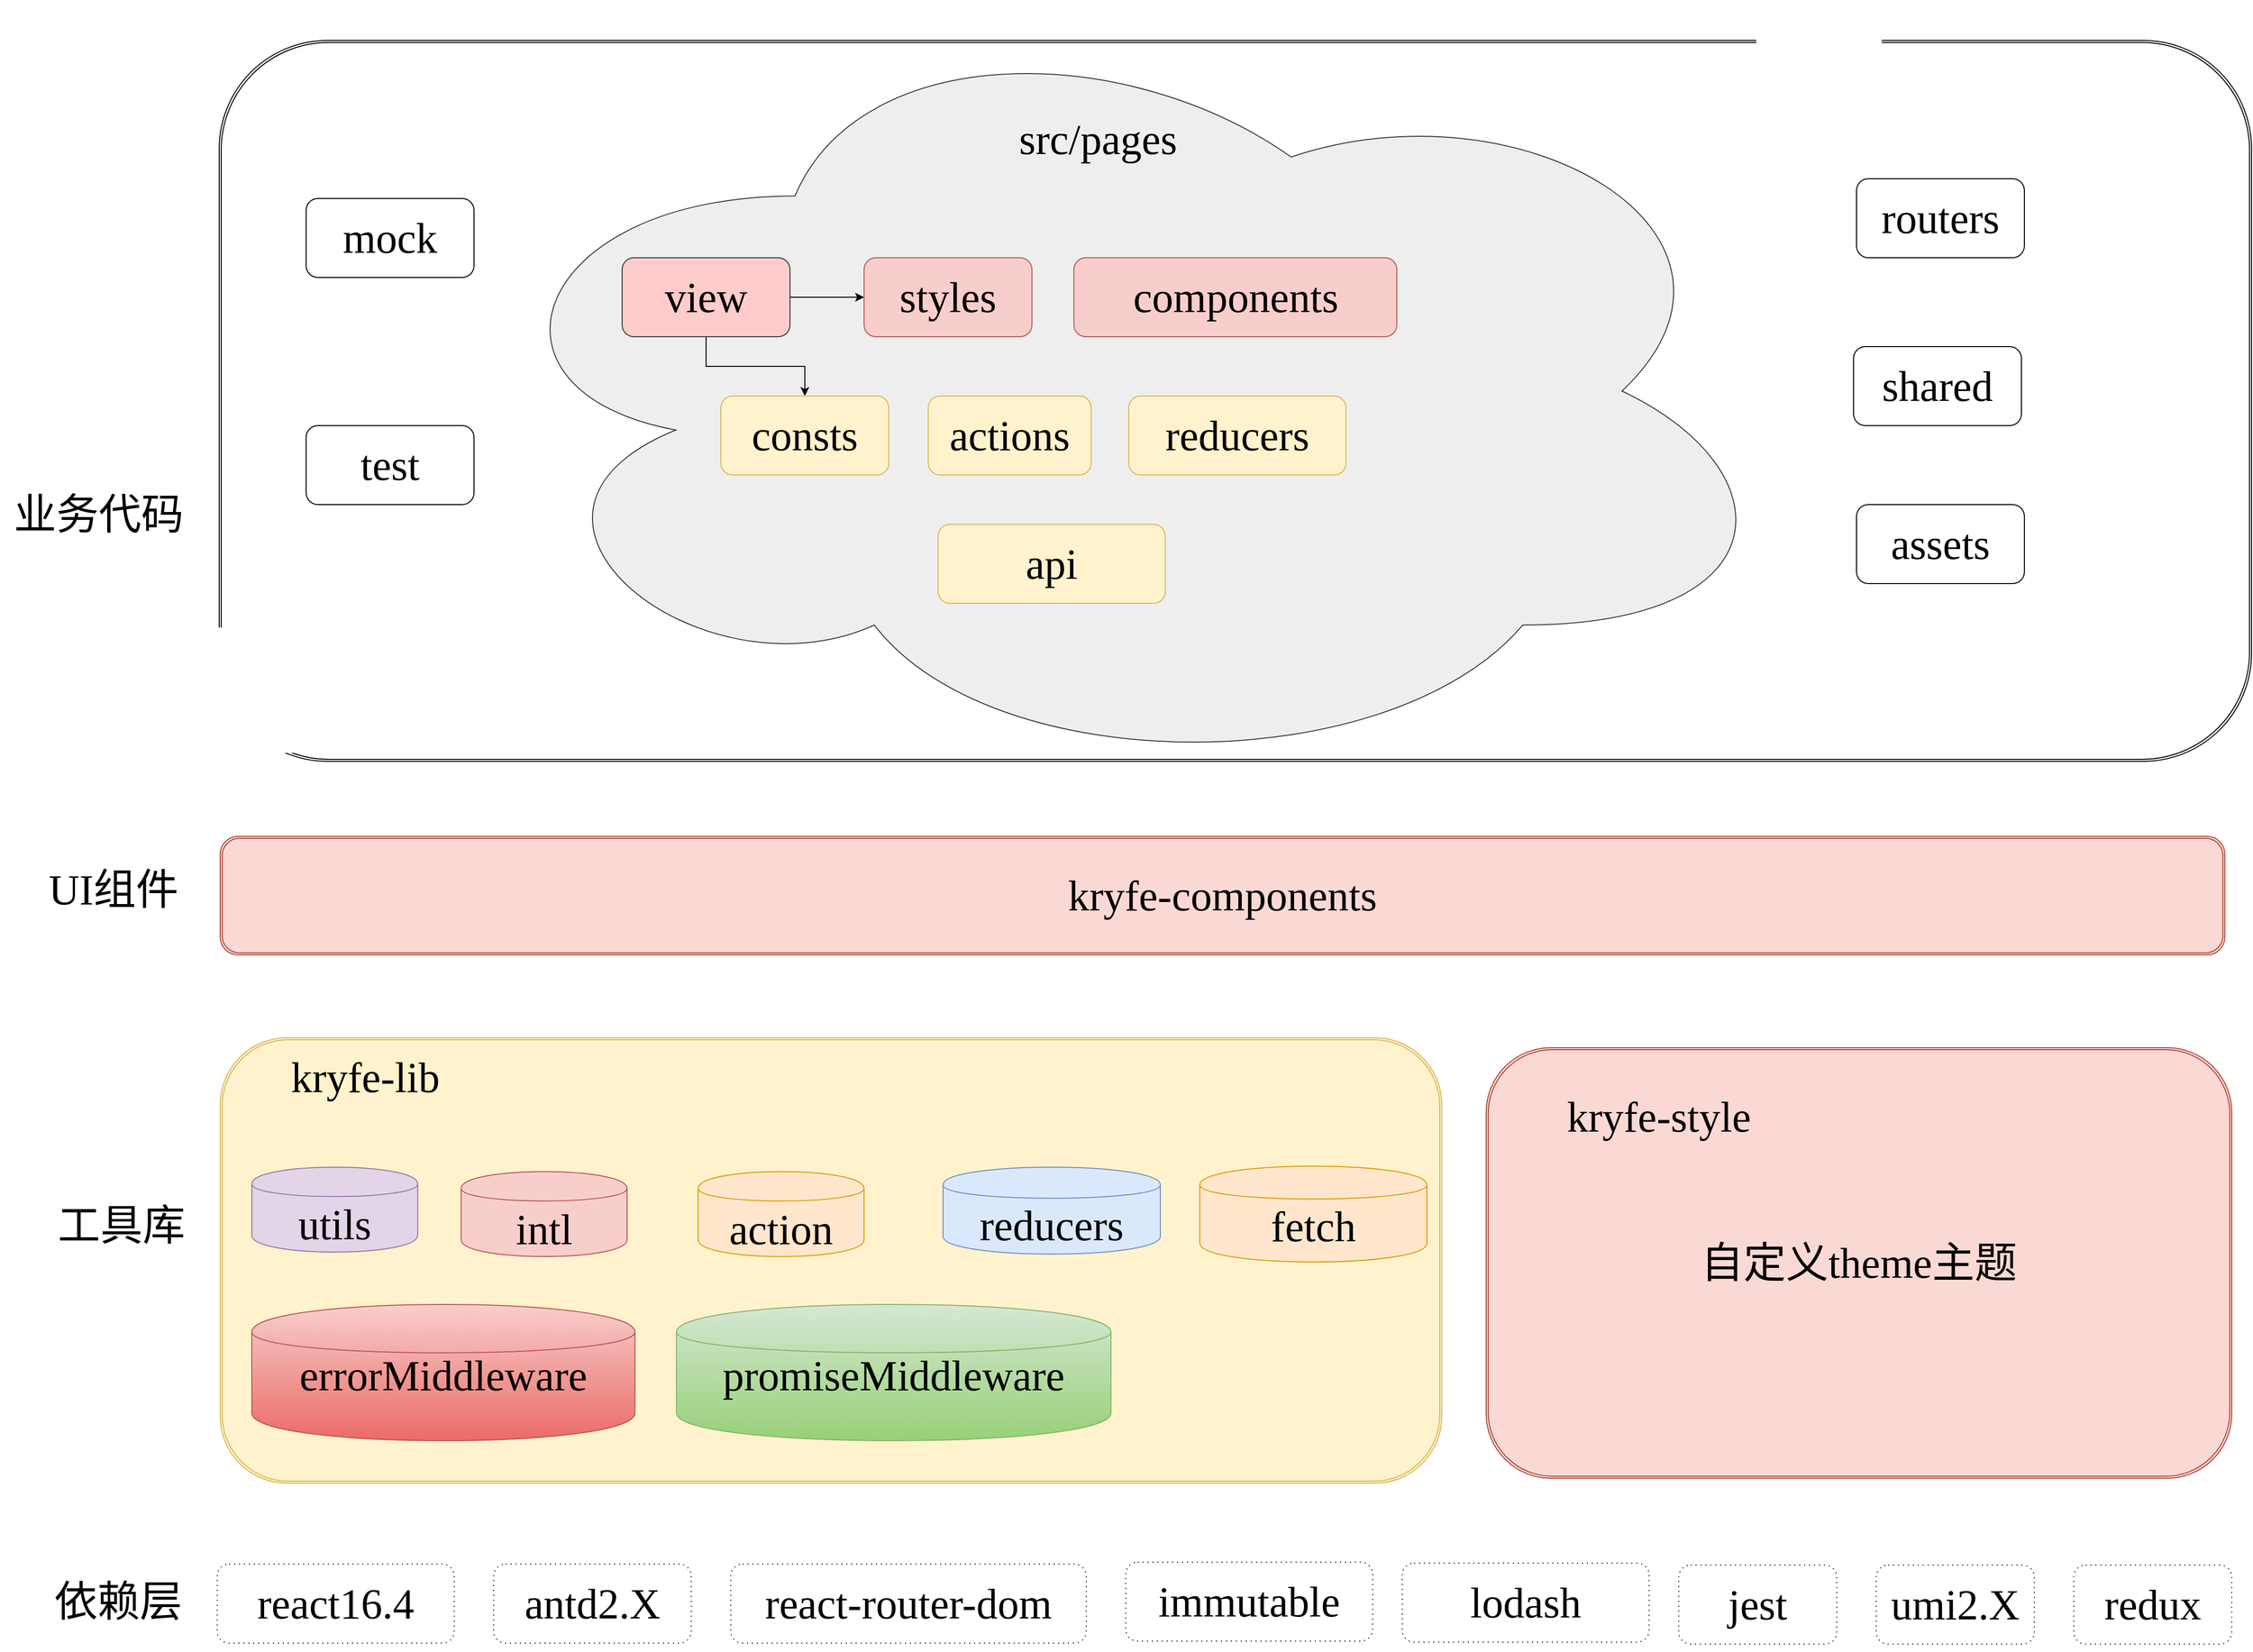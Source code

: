<mxfile version="13.7.7" type="github" pages="5">
  <diagram name="Page-1" id="12e1b939-464a-85fe-373e-61e167be1490">
    <mxGraphModel dx="7725" dy="5986.5" grid="1" gridSize="10" guides="1" tooltips="1" connect="1" arrows="1" fold="1" page="1" pageScale="1.5" pageWidth="1654" pageHeight="1169" background="#ffffff" math="0" shadow="0">
      <root>
        <mxCell id="0" />
        <mxCell id="1" parent="0" />
        <mxCell id="ACcv200ihPQqjM33xnzT-37" value="依赖层" style="text;html=1;strokeColor=none;fillColor=none;align=center;verticalAlign=middle;whiteSpace=wrap;rounded=0;perimeterSpacing=10;fontSize=43;fontFamily=Comic Sans MS;" parent="1" vertex="1">
          <mxGeometry x="95" y="-169" width="210" height="100" as="geometry" />
        </mxCell>
        <mxCell id="ACcv200ihPQqjM33xnzT-38" value="工具库" style="text;html=1;strokeColor=none;fillColor=none;align=center;verticalAlign=middle;whiteSpace=wrap;rounded=0;perimeterSpacing=10;fontSize=43;fontFamily=Comic Sans MS;" parent="1" vertex="1">
          <mxGeometry x="103" y="-550" width="200" height="100" as="geometry" />
        </mxCell>
        <mxCell id="ACcv200ihPQqjM33xnzT-44" value="jest" style="shape=ext;rounded=1;html=1;whiteSpace=wrap;dashed=1;dashPattern=1 4;fontFamily=Comic Sans MS;fontSize=43;" parent="1" vertex="1">
          <mxGeometry x="1780" y="-156" width="160" height="80" as="geometry" />
        </mxCell>
        <mxCell id="ACcv200ihPQqjM33xnzT-45" value="antd2.X" style="shape=ext;rounded=1;html=1;whiteSpace=wrap;dashed=1;dashPattern=1 4;fontFamily=Comic Sans MS;fontSize=43;" parent="1" vertex="1">
          <mxGeometry x="580" y="-157" width="200" height="80" as="geometry" />
        </mxCell>
        <mxCell id="ACcv200ihPQqjM33xnzT-46" value="react16.4" style="shape=ext;rounded=1;html=1;whiteSpace=wrap;dashed=1;dashPattern=1 4;fontFamily=Comic Sans MS;fontSize=43;" parent="1" vertex="1">
          <mxGeometry x="300" y="-157" width="240" height="80" as="geometry" />
        </mxCell>
        <mxCell id="ACcv200ihPQqjM33xnzT-47" value="immutable" style="shape=ext;rounded=1;html=1;whiteSpace=wrap;dashed=1;dashPattern=1 4;fontFamily=Comic Sans MS;fontSize=43;" parent="1" vertex="1">
          <mxGeometry x="1220" y="-159" width="250" height="80" as="geometry" />
        </mxCell>
        <mxCell id="ACcv200ihPQqjM33xnzT-48" value="lodash" style="shape=ext;rounded=1;html=1;whiteSpace=wrap;dashed=1;dashPattern=1 4;fontFamily=Comic Sans MS;fontSize=43;" parent="1" vertex="1">
          <mxGeometry x="1500" y="-158" width="250" height="80" as="geometry" />
        </mxCell>
        <mxCell id="ACcv200ihPQqjM33xnzT-49" value="react-router-dom" style="shape=ext;rounded=1;html=1;whiteSpace=wrap;dashed=1;dashPattern=1 4;fontFamily=Comic Sans MS;fontSize=43;" parent="1" vertex="1">
          <mxGeometry x="820" y="-157" width="360" height="80" as="geometry" />
        </mxCell>
        <mxCell id="ACcv200ihPQqjM33xnzT-52" value="umi2.X" style="shape=ext;rounded=1;html=1;whiteSpace=wrap;dashed=1;dashPattern=1 4;fontFamily=Comic Sans MS;fontSize=43;" parent="1" vertex="1">
          <mxGeometry x="1980" y="-156" width="160" height="80" as="geometry" />
        </mxCell>
        <mxCell id="ACcv200ihPQqjM33xnzT-54" value="redux" style="shape=ext;rounded=1;html=1;whiteSpace=wrap;dashed=1;dashPattern=1 4;fontFamily=Comic Sans MS;fontSize=43;" parent="1" vertex="1">
          <mxGeometry x="2180" y="-156" width="160" height="80" as="geometry" />
        </mxCell>
        <mxCell id="ACcv200ihPQqjM33xnzT-55" value="" style="shape=ext;rounded=1;double=1;fontFamily=Comic Sans MS;fontSize=43;labelBackgroundColor=none;labelBorderColor=none;fillColor=#fff2cc;strokeColor=#D6B656;" parent="1" vertex="1">
          <mxGeometry x="303" y="-690" width="1237" height="451" as="geometry" />
        </mxCell>
        <mxCell id="ACcv200ihPQqjM33xnzT-57" value="自定义theme主题" style="shape=ext;rounded=1;html=1;whiteSpace=wrap;double=1;fontFamily=Comic Sans MS;fontSize=43;fillColor=#fad9d5;strokeColor=#ae4132;" parent="1" vertex="1">
          <mxGeometry x="1585" y="-680" width="755" height="436" as="geometry" />
        </mxCell>
        <mxCell id="ACcv200ihPQqjM33xnzT-58" value="kryfe-lib" style="text;html=1;strokeColor=none;fillColor=none;align=center;verticalAlign=middle;whiteSpace=wrap;rounded=0;fontFamily=Comic Sans MS;fontSize=43;" parent="1" vertex="1">
          <mxGeometry x="315" y="-660" width="270" height="20" as="geometry" />
        </mxCell>
        <mxCell id="ACcv200ihPQqjM33xnzT-59" value="kryfe-style" style="text;html=1;strokeColor=none;fillColor=none;align=center;verticalAlign=middle;whiteSpace=wrap;rounded=0;fontFamily=Comic Sans MS;fontSize=43;" parent="1" vertex="1">
          <mxGeometry x="1625" y="-620" width="270" height="20" as="geometry" />
        </mxCell>
        <mxCell id="ACcv200ihPQqjM33xnzT-62" value="utils" style="shape=cylinder;whiteSpace=wrap;html=1;boundedLbl=1;backgroundOutline=1;fontFamily=Comic Sans MS;fontSize=43;verticalAlign=top;strokeWidth=1;fillColor=#e1d5e7;strokeColor=#9673a6;" parent="1" vertex="1">
          <mxGeometry x="335" y="-559" width="168" height="86" as="geometry" />
        </mxCell>
        <mxCell id="ACcv200ihPQqjM33xnzT-66" value="intl" style="shape=cylinder;whiteSpace=wrap;html=1;boundedLbl=1;backgroundOutline=1;fontFamily=Comic Sans MS;fontSize=43;verticalAlign=top;strokeWidth=1;fillColor=#f8cecc;strokeColor=#b85450;" parent="1" vertex="1">
          <mxGeometry x="547" y="-554.5" width="168" height="86" as="geometry" />
        </mxCell>
        <mxCell id="ACcv200ihPQqjM33xnzT-67" value="action" style="shape=cylinder;whiteSpace=wrap;html=1;boundedLbl=1;backgroundOutline=1;fontFamily=Comic Sans MS;fontSize=43;verticalAlign=top;strokeWidth=1;fillColor=#ffe6cc;strokeColor=#d79b00;" parent="1" vertex="1">
          <mxGeometry x="787" y="-554.5" width="168" height="86" as="geometry" />
        </mxCell>
        <mxCell id="ACcv200ihPQqjM33xnzT-68" value="reducers" style="shape=cylinder;whiteSpace=wrap;html=1;boundedLbl=1;backgroundOutline=1;fontFamily=Comic Sans MS;fontSize=43;verticalAlign=top;strokeWidth=1;fillColor=#dae8fc;strokeColor=#6c8ebf;" parent="1" vertex="1">
          <mxGeometry x="1035" y="-559" width="220" height="88" as="geometry" />
        </mxCell>
        <mxCell id="ACcv200ihPQqjM33xnzT-69" value="fetch" style="shape=cylinder;whiteSpace=wrap;html=1;boundedLbl=1;backgroundOutline=1;fontFamily=Comic Sans MS;fontSize=43;verticalAlign=top;strokeWidth=1;fillColor=#ffe6cc;strokeColor=#d79b00;" parent="1" vertex="1">
          <mxGeometry x="1295" y="-560" width="230" height="97" as="geometry" />
        </mxCell>
        <mxCell id="ACcv200ihPQqjM33xnzT-70" value="errorMiddleware" style="shape=cylinder;whiteSpace=wrap;html=1;boundedLbl=1;backgroundOutline=1;fontFamily=Comic Sans MS;fontSize=43;verticalAlign=top;strokeWidth=1;fillColor=#f8cecc;strokeColor=#b85450;gradientColor=#ea6b66;" parent="1" vertex="1">
          <mxGeometry x="335" y="-420" width="388" height="138" as="geometry" />
        </mxCell>
        <mxCell id="ACcv200ihPQqjM33xnzT-74" value="promiseMiddleware" style="shape=cylinder;whiteSpace=wrap;html=1;boundedLbl=1;backgroundOutline=1;fontFamily=Comic Sans MS;fontSize=43;verticalAlign=top;strokeWidth=1;fillColor=#d5e8d4;strokeColor=#82b366;gradientColor=#97d077;" parent="1" vertex="1">
          <mxGeometry x="765" y="-420" width="440" height="138" as="geometry" />
        </mxCell>
        <mxCell id="C9wikINYZ20PcwpeZPlY-1" value="UI组件" style="text;html=1;strokeColor=none;fillColor=none;align=center;verticalAlign=middle;whiteSpace=wrap;rounded=0;perimeterSpacing=10;fontSize=43;fontFamily=Comic Sans MS;" parent="1" vertex="1">
          <mxGeometry x="95" y="-890" width="200" height="100" as="geometry" />
        </mxCell>
        <mxCell id="TWxSdMsF2TKqnxe4ZzpJ-3" value="&lt;span&gt;kryfe-components&lt;/span&gt;" style="shape=ext;rounded=1;html=1;whiteSpace=wrap;double=1;fontFamily=Comic Sans MS;fontSize=43;fillColor=#fad9d5;strokeColor=#ae4132;" parent="1" vertex="1">
          <mxGeometry x="303" y="-894" width="2030" height="120" as="geometry" />
        </mxCell>
        <mxCell id="TWxSdMsF2TKqnxe4ZzpJ-16" value="业务代码" style="text;html=1;strokeColor=none;fillColor=none;align=center;verticalAlign=middle;whiteSpace=wrap;rounded=0;perimeterSpacing=10;fontSize=43;fontFamily=Comic Sans MS;" parent="1" vertex="1">
          <mxGeometry x="80" y="-1270" width="200" height="100" as="geometry" />
        </mxCell>
        <mxCell id="TWxSdMsF2TKqnxe4ZzpJ-18" value="" style="shape=ext;rounded=1;html=1;whiteSpace=wrap;double=1;fontFamily=Comic Sans MS;fontSize=43;fillColor=none;" parent="1" vertex="1">
          <mxGeometry x="302" y="-1700" width="2058" height="730" as="geometry" />
        </mxCell>
        <mxCell id="TWxSdMsF2TKqnxe4ZzpJ-27" value="&lt;font color=&quot;#000000&quot;&gt;mock&lt;/font&gt;" style="rounded=1;whiteSpace=wrap;html=1;labelBackgroundColor=none;fontFamily=Comic Sans MS;fontSize=43;" parent="1" vertex="1">
          <mxGeometry x="390" y="-1540" width="170" height="80" as="geometry" />
        </mxCell>
        <mxCell id="TWxSdMsF2TKqnxe4ZzpJ-28" value="test" style="rounded=1;whiteSpace=wrap;html=1;labelBackgroundColor=none;fontFamily=Comic Sans MS;fontSize=43;" parent="1" vertex="1">
          <mxGeometry x="390" y="-1310" width="170" height="80" as="geometry" />
        </mxCell>
        <mxCell id="TWxSdMsF2TKqnxe4ZzpJ-41" value="" style="ellipse;shape=cloud;whiteSpace=wrap;html=1;labelBackgroundColor=none;strokeColor=#36393d;fontFamily=Comic Sans MS;fontSize=43;fillColor=#eeeeee;" parent="1" vertex="1">
          <mxGeometry x="550" y="-1740" width="1340" height="790" as="geometry" />
        </mxCell>
        <mxCell id="TWxSdMsF2TKqnxe4ZzpJ-64" value="" style="edgeStyle=orthogonalEdgeStyle;rounded=0;orthogonalLoop=1;jettySize=auto;html=1;fontFamily=Comic Sans MS;fontSize=43;fontColor=#FAFFFD;" parent="1" source="TWxSdMsF2TKqnxe4ZzpJ-43" target="TWxSdMsF2TKqnxe4ZzpJ-54" edge="1">
          <mxGeometry relative="1" as="geometry" />
        </mxCell>
        <mxCell id="TWxSdMsF2TKqnxe4ZzpJ-65" value="" style="edgeStyle=orthogonalEdgeStyle;rounded=0;orthogonalLoop=1;jettySize=auto;html=1;fontFamily=Comic Sans MS;fontSize=43;fontColor=#FAFFFD;" parent="1" source="TWxSdMsF2TKqnxe4ZzpJ-43" target="TWxSdMsF2TKqnxe4ZzpJ-52" edge="1">
          <mxGeometry relative="1" as="geometry" />
        </mxCell>
        <mxCell id="TWxSdMsF2TKqnxe4ZzpJ-43" value="view" style="rounded=1;whiteSpace=wrap;html=1;labelBackgroundColor=none;fontFamily=Comic Sans MS;fontSize=43;fillColor=#ffcccc;strokeColor=#36393d;" parent="1" vertex="1">
          <mxGeometry x="710" y="-1480" width="170" height="80" as="geometry" />
        </mxCell>
        <mxCell id="TWxSdMsF2TKqnxe4ZzpJ-47" value="src/pages" style="text;html=1;strokeColor=none;fillColor=none;align=center;verticalAlign=middle;whiteSpace=wrap;rounded=0;fontFamily=Comic Sans MS;fontSize=43;" parent="1" vertex="1">
          <mxGeometry x="1057" y="-1610" width="270" height="20" as="geometry" />
        </mxCell>
        <mxCell id="TWxSdMsF2TKqnxe4ZzpJ-52" value="styles" style="rounded=1;whiteSpace=wrap;html=1;labelBackgroundColor=none;fontFamily=Comic Sans MS;fontSize=43;fillColor=#f8cecc;strokeColor=#b85450;" parent="1" vertex="1">
          <mxGeometry x="955" y="-1480" width="170" height="80" as="geometry" />
        </mxCell>
        <mxCell id="TWxSdMsF2TKqnxe4ZzpJ-53" value="components" style="rounded=1;whiteSpace=wrap;html=1;labelBackgroundColor=none;fontFamily=Comic Sans MS;fontSize=43;fillColor=#f8cecc;strokeColor=#b85450;" parent="1" vertex="1">
          <mxGeometry x="1167.5" y="-1480" width="327" height="80" as="geometry" />
        </mxCell>
        <mxCell id="TWxSdMsF2TKqnxe4ZzpJ-54" value="consts" style="rounded=1;whiteSpace=wrap;html=1;labelBackgroundColor=none;fontFamily=Comic Sans MS;fontSize=43;fillColor=#fff2cc;strokeColor=#d6b656;" parent="1" vertex="1">
          <mxGeometry x="810" y="-1340" width="170" height="80" as="geometry" />
        </mxCell>
        <mxCell id="TWxSdMsF2TKqnxe4ZzpJ-56" value="actions" style="rounded=1;whiteSpace=wrap;html=1;labelBackgroundColor=none;fontFamily=Comic Sans MS;fontSize=43;fillColor=#fff2cc;strokeColor=#d6b656;" parent="1" vertex="1">
          <mxGeometry x="1020" y="-1340" width="165" height="80" as="geometry" />
        </mxCell>
        <mxCell id="TWxSdMsF2TKqnxe4ZzpJ-57" value="reducers" style="rounded=1;whiteSpace=wrap;html=1;labelBackgroundColor=none;fontFamily=Comic Sans MS;fontSize=43;fillColor=#fff2cc;strokeColor=#d6b656;" parent="1" vertex="1">
          <mxGeometry x="1223" y="-1340" width="220" height="80" as="geometry" />
        </mxCell>
        <mxCell id="TWxSdMsF2TKqnxe4ZzpJ-59" value="api" style="rounded=1;whiteSpace=wrap;html=1;labelBackgroundColor=none;fontFamily=Comic Sans MS;fontSize=43;fillColor=#fff2cc;strokeColor=#d6b656;" parent="1" vertex="1">
          <mxGeometry x="1030" y="-1210" width="230" height="80" as="geometry" />
        </mxCell>
        <mxCell id="TWxSdMsF2TKqnxe4ZzpJ-60" value="routers" style="rounded=1;whiteSpace=wrap;html=1;labelBackgroundColor=none;fontFamily=Comic Sans MS;fontSize=43;" parent="1" vertex="1">
          <mxGeometry x="1960" y="-1560" width="170" height="80" as="geometry" />
        </mxCell>
        <mxCell id="TWxSdMsF2TKqnxe4ZzpJ-61" value="shared" style="rounded=1;whiteSpace=wrap;html=1;labelBackgroundColor=none;fontFamily=Comic Sans MS;fontSize=43;" parent="1" vertex="1">
          <mxGeometry x="1957" y="-1390" width="170" height="80" as="geometry" />
        </mxCell>
        <mxCell id="TWxSdMsF2TKqnxe4ZzpJ-62" value="assets" style="rounded=1;whiteSpace=wrap;html=1;labelBackgroundColor=none;fontFamily=Comic Sans MS;fontSize=43;" parent="1" vertex="1">
          <mxGeometry x="1960" y="-1230" width="170" height="80" as="geometry" />
        </mxCell>
      </root>
    </mxGraphModel>
  </diagram>
  <diagram id="LHeS4BdLSO3xTZ7ajXbM" name="Page-2">
    <mxGraphModel dx="3708" dy="4371" grid="1" gridSize="10" guides="1" tooltips="1" connect="1" arrows="1" fold="1" page="1" pageScale="1" pageWidth="3300" pageHeight="2339" math="0" shadow="0">
      <root>
        <mxCell id="zYoztE-PvU23CbIRNL2x-0" />
        <mxCell id="zYoztE-PvU23CbIRNL2x-1" parent="zYoztE-PvU23CbIRNL2x-0" />
        <mxCell id="tfJK5-G03FJ_QuHSLzbA-41" value="依赖层" style="text;html=1;strokeColor=none;fillColor=none;align=center;verticalAlign=middle;whiteSpace=wrap;rounded=0;perimeterSpacing=10;fontSize=43;fontFamily=Comic Sans MS;" parent="zYoztE-PvU23CbIRNL2x-1" vertex="1">
          <mxGeometry x="90" y="-438" width="210" height="100" as="geometry" />
        </mxCell>
        <mxCell id="tfJK5-G03FJ_QuHSLzbA-42" value="工具库" style="text;html=1;strokeColor=none;fillColor=none;align=center;verticalAlign=middle;whiteSpace=wrap;rounded=0;perimeterSpacing=10;fontSize=43;fontFamily=Comic Sans MS;" parent="zYoztE-PvU23CbIRNL2x-1" vertex="1">
          <mxGeometry x="80" y="-763" width="200" height="100" as="geometry" />
        </mxCell>
        <mxCell id="tfJK5-G03FJ_QuHSLzbA-43" value="jest" style="shape=ext;rounded=1;html=1;whiteSpace=wrap;dashed=1;dashPattern=1 4;fontFamily=Comic Sans MS;fontSize=43;" parent="zYoztE-PvU23CbIRNL2x-1" vertex="1">
          <mxGeometry x="2170" y="-440" width="250" height="160" as="geometry" />
        </mxCell>
        <mxCell id="tfJK5-G03FJ_QuHSLzbA-44" value="antd4.X" style="shape=ext;rounded=1;html=1;whiteSpace=wrap;dashed=1;dashPattern=1 4;fontFamily=Comic Sans MS;fontSize=43;" parent="zYoztE-PvU23CbIRNL2x-1" vertex="1">
          <mxGeometry x="720" y="-438" width="320" height="160" as="geometry" />
        </mxCell>
        <mxCell id="tfJK5-G03FJ_QuHSLzbA-45" value="react16.8" style="shape=ext;rounded=1;html=1;whiteSpace=wrap;dashed=1;dashPattern=1 4;fontFamily=Comic Sans MS;fontSize=43;" parent="zYoztE-PvU23CbIRNL2x-1" vertex="1">
          <mxGeometry x="320" y="-440" width="315" height="170" as="geometry" />
        </mxCell>
        <mxCell id="tfJK5-G03FJ_QuHSLzbA-46" value="typescript" style="shape=ext;rounded=1;html=1;whiteSpace=wrap;dashed=1;dashPattern=1 4;fontFamily=Comic Sans MS;fontSize=43;" parent="zYoztE-PvU23CbIRNL2x-1" vertex="1">
          <mxGeometry x="1440" y="-440" width="310" height="166" as="geometry" />
        </mxCell>
        <mxCell id="tfJK5-G03FJ_QuHSLzbA-47" value="dva" style="shape=ext;rounded=1;html=1;whiteSpace=wrap;dashed=1;dashPattern=1 4;fontFamily=Comic Sans MS;fontSize=43;" parent="zYoztE-PvU23CbIRNL2x-1" vertex="1">
          <mxGeometry x="1830" y="-440" width="250" height="166" as="geometry" />
        </mxCell>
        <mxCell id="tfJK5-G03FJ_QuHSLzbA-49" value="umi3.0" style="shape=ext;rounded=1;html=1;whiteSpace=wrap;dashed=1;dashPattern=1 4;fontFamily=Comic Sans MS;fontSize=43;" parent="zYoztE-PvU23CbIRNL2x-1" vertex="1">
          <mxGeometry x="1120" y="-440" width="240" height="166" as="geometry" />
        </mxCell>
        <mxCell id="tfJK5-G03FJ_QuHSLzbA-50" value="lodash" style="shape=ext;rounded=1;html=1;whiteSpace=wrap;dashed=1;dashPattern=1 4;fontFamily=Comic Sans MS;fontSize=43;" parent="zYoztE-PvU23CbIRNL2x-1" vertex="1">
          <mxGeometry x="2480" y="-440" width="250" height="156" as="geometry" />
        </mxCell>
        <mxCell id="tfJK5-G03FJ_QuHSLzbA-52" value="@ot/utils" style="shape=ext;rounded=1;html=1;whiteSpace=wrap;double=1;fontFamily=Comic Sans MS;fontSize=43;fillColor=#fff2cc;strokeColor=#d6b656;" parent="zYoztE-PvU23CbIRNL2x-1" vertex="1">
          <mxGeometry x="310" y="-830" width="560" height="230" as="geometry" />
        </mxCell>
        <mxCell id="tfJK5-G03FJ_QuHSLzbA-62" value="UI组件" style="text;html=1;strokeColor=none;fillColor=none;align=center;verticalAlign=middle;whiteSpace=wrap;rounded=0;perimeterSpacing=10;fontSize=43;fontFamily=Comic Sans MS;" parent="zYoztE-PvU23CbIRNL2x-1" vertex="1">
          <mxGeometry x="80" y="-1175" width="200" height="100" as="geometry" />
        </mxCell>
        <mxCell id="tfJK5-G03FJ_QuHSLzbA-64" value="业务代码" style="text;html=1;strokeColor=none;fillColor=none;align=center;verticalAlign=middle;whiteSpace=wrap;rounded=0;perimeterSpacing=10;fontSize=43;fontFamily=Comic Sans MS;" parent="zYoztE-PvU23CbIRNL2x-1" vertex="1">
          <mxGeometry x="90" y="-1700" width="200" height="100" as="geometry" />
        </mxCell>
        <mxCell id="tfJK5-G03FJ_QuHSLzbA-90" value="kryfe-style" style="shape=ext;rounded=1;html=1;whiteSpace=wrap;double=1;fontFamily=Comic Sans MS;fontSize=43;" parent="zYoztE-PvU23CbIRNL2x-1" vertex="1">
          <mxGeometry x="2560" y="-830" width="550" height="230" as="geometry" />
        </mxCell>
        <mxCell id="tfJK5-G03FJ_QuHSLzbA-91" value="@ot/dmversion" style="shape=ext;rounded=1;html=1;whiteSpace=wrap;double=1;fontFamily=Comic Sans MS;fontSize=43;fillColor=#bac8d3;strokeColor=#23445d;" parent="zYoztE-PvU23CbIRNL2x-1" vertex="1">
          <mxGeometry x="1840" y="-830" width="570" height="230" as="geometry" />
        </mxCell>
        <mxCell id="tfJK5-G03FJ_QuHSLzbA-92" value="@umijs/hooks" style="shape=ext;rounded=1;html=1;whiteSpace=wrap;double=1;fontFamily=Comic Sans MS;fontSize=43;fillColor=#fff2cc;strokeColor=#d6b656;" parent="zYoztE-PvU23CbIRNL2x-1" vertex="1">
          <mxGeometry x="1040" y="-830" width="630" height="230" as="geometry" />
        </mxCell>
        <mxCell id="tfJK5-G03FJ_QuHSLzbA-95" value="@paas/components" style="shape=ext;rounded=1;html=1;whiteSpace=wrap;double=1;fontFamily=Comic Sans MS;fontSize=43;fillColor=#f8cecc;strokeColor=#b85450;" parent="zYoztE-PvU23CbIRNL2x-1" vertex="1">
          <mxGeometry x="320" y="-1250" width="2800" height="250" as="geometry" />
        </mxCell>
        <mxCell id="IWnz5wJxzBRroKLhqd2s-0" value="umi-request" style="shape=ext;rounded=1;html=1;whiteSpace=wrap;dashed=1;dashPattern=1 4;fontFamily=Comic Sans MS;fontSize=43;" parent="zYoztE-PvU23CbIRNL2x-1" vertex="1">
          <mxGeometry x="2800" y="-440" width="320" height="160" as="geometry" />
        </mxCell>
        <mxCell id="IWnz5wJxzBRroKLhqd2s-1" value="" style="shape=ext;rounded=1;html=1;whiteSpace=wrap;double=1;fontFamily=Comic Sans MS;fontSize=43;" parent="zYoztE-PvU23CbIRNL2x-1" vertex="1">
          <mxGeometry x="340" y="-2030" width="740" height="630" as="geometry" />
        </mxCell>
        <mxCell id="IWnz5wJxzBRroKLhqd2s-2" value="" style="shape=ext;rounded=1;html=1;whiteSpace=wrap;double=1;fontFamily=Comic Sans MS;fontSize=43;" parent="zYoztE-PvU23CbIRNL2x-1" vertex="1">
          <mxGeometry x="1120" y="-2040" width="1540" height="640" as="geometry" />
        </mxCell>
        <mxCell id="IWnz5wJxzBRroKLhqd2s-5" value="mock" style="shape=ext;rounded=1;html=1;whiteSpace=wrap;fontFamily=Comic Sans MS;fontSize=43;" parent="zYoztE-PvU23CbIRNL2x-1" vertex="1">
          <mxGeometry x="495" y="-1857" width="430" height="130" as="geometry" />
        </mxCell>
        <mxCell id="IWnz5wJxzBRroKLhqd2s-6" value="test" style="shape=ext;rounded=1;html=1;whiteSpace=wrap;fontFamily=Comic Sans MS;fontSize=43;fillColor=#60a917;strokeColor=#2D7600;fontColor=#ffffff;" parent="zYoztE-PvU23CbIRNL2x-1" vertex="1">
          <mxGeometry x="495" y="-1597" width="430" height="130" as="geometry" />
        </mxCell>
        <mxCell id="IWnz5wJxzBRroKLhqd2s-7" value="pages" style="shape=ext;rounded=1;html=1;whiteSpace=wrap;fontFamily=Comic Sans MS;fontSize=43;" parent="zYoztE-PvU23CbIRNL2x-1" vertex="1">
          <mxGeometry x="1220" y="-1870" width="320" height="130" as="geometry" />
        </mxCell>
        <mxCell id="IWnz5wJxzBRroKLhqd2s-8" value="utils" style="shape=ext;rounded=1;html=1;whiteSpace=wrap;fontFamily=Comic Sans MS;fontSize=43;" parent="zYoztE-PvU23CbIRNL2x-1" vertex="1">
          <mxGeometry x="1230" y="-1587" width="320" height="130" as="geometry" />
        </mxCell>
        <mxCell id="IWnz5wJxzBRroKLhqd2s-10" value="models" style="shape=ext;rounded=1;html=1;whiteSpace=wrap;fontFamily=Comic Sans MS;fontSize=43;" parent="zYoztE-PvU23CbIRNL2x-1" vertex="1">
          <mxGeometry x="1740" y="-1870" width="320" height="130" as="geometry" />
        </mxCell>
        <mxCell id="IWnz5wJxzBRroKLhqd2s-11" value="service" style="shape=ext;rounded=1;html=1;whiteSpace=wrap;fontFamily=Comic Sans MS;fontSize=43;" parent="zYoztE-PvU23CbIRNL2x-1" vertex="1">
          <mxGeometry x="2280" y="-1870" width="320" height="130" as="geometry" />
        </mxCell>
        <mxCell id="IWnz5wJxzBRroKLhqd2s-12" value="locales" style="shape=ext;rounded=1;html=1;whiteSpace=wrap;fontFamily=Comic Sans MS;fontSize=43;" parent="zYoztE-PvU23CbIRNL2x-1" vertex="1">
          <mxGeometry x="1740" y="-1597" width="320" height="130" as="geometry" />
        </mxCell>
        <mxCell id="ErtmaJzU8ej40QXi4xxW-0" value="" style="shape=ext;rounded=1;html=1;whiteSpace=wrap;double=1;fontFamily=Comic Sans MS;fontSize=43;" parent="zYoztE-PvU23CbIRNL2x-1" vertex="1">
          <mxGeometry x="2700" y="-2041" width="420" height="641" as="geometry" />
        </mxCell>
        <mxCell id="ErtmaJzU8ej40QXi4xxW-1" value="components" style="shape=ext;rounded=1;html=1;whiteSpace=wrap;fontFamily=Comic Sans MS;fontSize=43;" parent="zYoztE-PvU23CbIRNL2x-1" vertex="1">
          <mxGeometry x="2270" y="-1597" width="323" height="130" as="geometry" />
        </mxCell>
        <mxCell id="ErtmaJzU8ej40QXi4xxW-2" value="assets" style="shape=ext;rounded=1;html=1;whiteSpace=wrap;fontFamily=Comic Sans MS;fontSize=43;" parent="zYoztE-PvU23CbIRNL2x-1" vertex="1">
          <mxGeometry x="2785" y="-1740" width="250" height="130" as="geometry" />
        </mxCell>
        <mxCell id="oNj-7UCX4Ya3XquWFzxB-0" value="数据层/测试层" style="text;html=1;strokeColor=none;fillColor=none;align=center;verticalAlign=middle;whiteSpace=wrap;rounded=0;fontFamily=Comic Sans MS;fontSize=43;" parent="zYoztE-PvU23CbIRNL2x-1" vertex="1">
          <mxGeometry x="540" y="-1950" width="340" height="20" as="geometry" />
        </mxCell>
        <mxCell id="oNj-7UCX4Ya3XquWFzxB-2" value="主要业务模块层" style="text;html=1;strokeColor=none;fillColor=none;align=center;verticalAlign=middle;whiteSpace=wrap;rounded=0;fontFamily=Comic Sans MS;fontSize=43;" parent="zYoztE-PvU23CbIRNL2x-1" vertex="1">
          <mxGeometry x="1710" y="-1970" width="380" height="20" as="geometry" />
        </mxCell>
        <mxCell id="oNj-7UCX4Ya3XquWFzxB-3" value="样式管理" style="text;html=1;strokeColor=none;fillColor=none;align=center;verticalAlign=middle;whiteSpace=wrap;rounded=0;fontFamily=Comic Sans MS;fontSize=43;" parent="zYoztE-PvU23CbIRNL2x-1" vertex="1">
          <mxGeometry x="2717" y="-1974" width="380" height="20" as="geometry" />
        </mxCell>
      </root>
    </mxGraphModel>
  </diagram>
  <diagram id="Ei2lVJdrTGeZ8cxoIovu" name="Page-3">
    <mxGraphModel dx="927" dy="508" grid="1" gridSize="10" guides="1" tooltips="1" connect="1" arrows="1" fold="1" page="1" pageScale="1" pageWidth="827" pageHeight="1169" math="0" shadow="0">
      <root>
        <mxCell id="N6Qx0ehr-rITqNkJm1p0-0" />
        <mxCell id="N6Qx0ehr-rITqNkJm1p0-1" parent="N6Qx0ehr-rITqNkJm1p0-0" />
        <mxCell id="N6Qx0ehr-rITqNkJm1p0-5" value="使用class定义对象的底层实现 例如 class A板块" style="text;html=1;strokeColor=none;fillColor=none;align=center;verticalAlign=middle;whiteSpace=wrap;rounded=0;" parent="N6Qx0ehr-rITqNkJm1p0-1" vertex="1">
          <mxGeometry x="200" y="20" width="400" height="10" as="geometry" />
        </mxCell>
        <mxCell id="N6Qx0ehr-rITqNkJm1p0-15" value="" style="edgeStyle=orthogonalEdgeStyle;rounded=0;orthogonalLoop=1;jettySize=auto;html=1;" parent="N6Qx0ehr-rITqNkJm1p0-1" source="N6Qx0ehr-rITqNkJm1p0-10" target="N6Qx0ehr-rITqNkJm1p0-13" edge="1">
          <mxGeometry relative="1" as="geometry" />
        </mxCell>
        <mxCell id="N6Qx0ehr-rITqNkJm1p0-10" value="_createClass" style="swimlane;html=1;fontStyle=1;align=center;verticalAlign=middle;childLayout=stackLayout;horizontal=1;startSize=30;horizontalStack=0;resizeParent=0;resizeLast=1;container=0;fontColor=#000000;collapsible=0;rounded=1;arcSize=30;strokeColor=#ff0000;fillColor=#ffffc0;swimlaneFillColor=#ffffc0;dropTarget=0;" parent="N6Qx0ehr-rITqNkJm1p0-1" vertex="1">
          <mxGeometry x="300" y="70" width="190" height="100" as="geometry" />
        </mxCell>
        <mxCell id="N6Qx0ehr-rITqNkJm1p0-11" value="作用：创建class变量，并为原型链上添加属性及设置静态方法" style="text;html=1;strokeColor=none;fillColor=none;align=center;verticalAlign=middle;spacingLeft=4;spacingRight=4;whiteSpace=wrap;overflow=hidden;rotatable=0;fontColor=#000000;" parent="N6Qx0ehr-rITqNkJm1p0-10" vertex="1">
          <mxGeometry y="30" width="190" height="70" as="geometry" />
        </mxCell>
        <mxCell id="N6Qx0ehr-rITqNkJm1p0-13" value="为A设置construtor" style="swimlane;html=1;fontStyle=1;align=center;verticalAlign=middle;childLayout=stackLayout;horizontal=1;startSize=30;horizontalStack=0;resizeParent=0;resizeLast=1;container=0;fontColor=#000000;collapsible=0;rounded=1;arcSize=30;strokeColor=#ff0000;fillColor=#ffffc0;swimlaneFillColor=#ffffc0;dropTarget=0;" parent="N6Qx0ehr-rITqNkJm1p0-1" vertex="1">
          <mxGeometry x="300" y="250" width="190" height="100" as="geometry" />
        </mxCell>
        <mxCell id="N6Qx0ehr-rITqNkJm1p0-14" value="1.&amp;nbsp;" style="text;html=1;strokeColor=none;fillColor=none;align=center;verticalAlign=middle;spacingLeft=4;spacingRight=4;whiteSpace=wrap;overflow=hidden;rotatable=0;fontColor=#000000;" parent="N6Qx0ehr-rITqNkJm1p0-13" vertex="1">
          <mxGeometry y="30" width="190" height="70" as="geometry" />
        </mxCell>
      </root>
    </mxGraphModel>
  </diagram>
  <diagram id="Jg6gSPI0lAMnNEhhfWCc" name="Page-4">
    <mxGraphModel dx="3990" dy="4568" grid="1" gridSize="10" guides="1" tooltips="1" connect="1" arrows="1" fold="1" page="1" pageScale="1" pageWidth="827" pageHeight="1169" math="0" shadow="0">
      <root>
        <mxCell id="1uLW3cnJnfPbp_SuEg5F-0" />
        <mxCell id="1uLW3cnJnfPbp_SuEg5F-1" parent="1uLW3cnJnfPbp_SuEg5F-0" />
        <mxCell id="EHCRNqHX9vkaMyZaMvjl-0" value="依赖层" style="text;html=1;strokeColor=none;fillColor=none;align=center;verticalAlign=middle;whiteSpace=wrap;rounded=0;perimeterSpacing=10;fontSize=43;fontFamily=Comic Sans MS;" vertex="1" parent="1uLW3cnJnfPbp_SuEg5F-1">
          <mxGeometry x="85" y="-405" width="210" height="100" as="geometry" />
        </mxCell>
        <mxCell id="EHCRNqHX9vkaMyZaMvjl-1" value="工具库" style="text;html=1;strokeColor=none;fillColor=none;align=center;verticalAlign=middle;whiteSpace=wrap;rounded=0;perimeterSpacing=10;fontSize=43;fontFamily=Comic Sans MS;" vertex="1" parent="1uLW3cnJnfPbp_SuEg5F-1">
          <mxGeometry x="80" y="-763" width="200" height="100" as="geometry" />
        </mxCell>
        <mxCell id="EHCRNqHX9vkaMyZaMvjl-3" value="antd4.X" style="shape=ext;rounded=1;html=1;whiteSpace=wrap;dashed=1;dashPattern=1 4;fontFamily=Comic Sans MS;fontSize=43;" vertex="1" parent="1uLW3cnJnfPbp_SuEg5F-1">
          <mxGeometry x="720" y="-438" width="320" height="160" as="geometry" />
        </mxCell>
        <mxCell id="EHCRNqHX9vkaMyZaMvjl-4" value="react16.8" style="shape=ext;rounded=1;html=1;whiteSpace=wrap;dashed=1;dashPattern=1 4;fontFamily=Comic Sans MS;fontSize=43;" vertex="1" parent="1uLW3cnJnfPbp_SuEg5F-1">
          <mxGeometry x="320" y="-440" width="315" height="170" as="geometry" />
        </mxCell>
        <mxCell id="EHCRNqHX9vkaMyZaMvjl-5" value="typescript" style="shape=ext;rounded=1;html=1;whiteSpace=wrap;dashed=1;dashPattern=1 4;fontFamily=Comic Sans MS;fontSize=43;" vertex="1" parent="1uLW3cnJnfPbp_SuEg5F-1">
          <mxGeometry x="1440" y="-440" width="310" height="166" as="geometry" />
        </mxCell>
        <mxCell id="EHCRNqHX9vkaMyZaMvjl-6" value="use-immer" style="shape=ext;rounded=1;html=1;whiteSpace=wrap;dashed=1;dashPattern=1 4;fontFamily=Comic Sans MS;fontSize=43;" vertex="1" parent="1uLW3cnJnfPbp_SuEg5F-1">
          <mxGeometry x="1830" y="-440" width="250" height="166" as="geometry" />
        </mxCell>
        <mxCell id="EHCRNqHX9vkaMyZaMvjl-7" value="umi3.0" style="shape=ext;rounded=1;html=1;whiteSpace=wrap;dashed=1;dashPattern=1 4;fontFamily=Comic Sans MS;fontSize=43;" vertex="1" parent="1uLW3cnJnfPbp_SuEg5F-1">
          <mxGeometry x="1120" y="-440" width="240" height="166" as="geometry" />
        </mxCell>
        <mxCell id="EHCRNqHX9vkaMyZaMvjl-8" value="dva" style="shape=ext;rounded=1;html=1;whiteSpace=wrap;dashed=1;dashPattern=1 4;fontFamily=Comic Sans MS;fontSize=43;" vertex="1" parent="1uLW3cnJnfPbp_SuEg5F-1">
          <mxGeometry x="2430" y="-440" width="250" height="160" as="geometry" />
        </mxCell>
        <mxCell id="EHCRNqHX9vkaMyZaMvjl-10" value="UI组件" style="text;html=1;strokeColor=none;fillColor=none;align=center;verticalAlign=middle;whiteSpace=wrap;rounded=0;perimeterSpacing=10;fontSize=43;fontFamily=Comic Sans MS;" vertex="1" parent="1uLW3cnJnfPbp_SuEg5F-1">
          <mxGeometry x="80" y="-1175" width="200" height="100" as="geometry" />
        </mxCell>
        <mxCell id="EHCRNqHX9vkaMyZaMvjl-11" value="业务代码" style="text;html=1;strokeColor=none;fillColor=none;align=center;verticalAlign=middle;whiteSpace=wrap;rounded=0;perimeterSpacing=10;fontSize=43;fontFamily=Comic Sans MS;" vertex="1" parent="1uLW3cnJnfPbp_SuEg5F-1">
          <mxGeometry x="90" y="-1700" width="200" height="100" as="geometry" />
        </mxCell>
        <mxCell id="EHCRNqHX9vkaMyZaMvjl-14" value="ahooks" style="shape=ext;rounded=1;html=1;whiteSpace=wrap;double=1;fontFamily=Comic Sans MS;fontSize=43;" vertex="1" parent="1uLW3cnJnfPbp_SuEg5F-1">
          <mxGeometry x="310" y="-860" width="2800" height="260" as="geometry" />
        </mxCell>
        <mxCell id="EHCRNqHX9vkaMyZaMvjl-15" value="@kryfe/paas-components" style="shape=ext;rounded=1;html=1;whiteSpace=wrap;double=1;fontFamily=Comic Sans MS;fontSize=43;" vertex="1" parent="1uLW3cnJnfPbp_SuEg5F-1">
          <mxGeometry x="321" y="-1250" width="2800" height="250" as="geometry" />
        </mxCell>
        <mxCell id="EHCRNqHX9vkaMyZaMvjl-16" value="umi-request" style="shape=ext;rounded=1;html=1;whiteSpace=wrap;dashed=1;dashPattern=1 4;fontFamily=Comic Sans MS;fontSize=43;" vertex="1" parent="1uLW3cnJnfPbp_SuEg5F-1">
          <mxGeometry x="2750" y="-444" width="320" height="160" as="geometry" />
        </mxCell>
        <mxCell id="EHCRNqHX9vkaMyZaMvjl-17" value="" style="shape=ext;rounded=1;html=1;whiteSpace=wrap;double=1;fontFamily=Comic Sans MS;fontSize=43;" vertex="1" parent="1uLW3cnJnfPbp_SuEg5F-1">
          <mxGeometry x="340" y="-2030" width="740" height="630" as="geometry" />
        </mxCell>
        <mxCell id="EHCRNqHX9vkaMyZaMvjl-18" value="" style="shape=ext;rounded=1;html=1;whiteSpace=wrap;double=1;fontFamily=Comic Sans MS;fontSize=43;" vertex="1" parent="1uLW3cnJnfPbp_SuEg5F-1">
          <mxGeometry x="1120" y="-2040" width="1540" height="640" as="geometry" />
        </mxCell>
        <mxCell id="EHCRNqHX9vkaMyZaMvjl-19" value="mock" style="shape=ext;rounded=1;html=1;whiteSpace=wrap;fontFamily=Comic Sans MS;fontSize=43;" vertex="1" parent="1uLW3cnJnfPbp_SuEg5F-1">
          <mxGeometry x="495" y="-1857" width="430" height="130" as="geometry" />
        </mxCell>
        <mxCell id="EHCRNqHX9vkaMyZaMvjl-20" value="test" style="shape=ext;rounded=1;html=1;whiteSpace=wrap;fontFamily=Comic Sans MS;fontSize=43;fillColor=#60a917;strokeColor=#2D7600;fontColor=#ffffff;" vertex="1" parent="1uLW3cnJnfPbp_SuEg5F-1">
          <mxGeometry x="495" y="-1597" width="430" height="130" as="geometry" />
        </mxCell>
        <mxCell id="EHCRNqHX9vkaMyZaMvjl-21" value="pages" style="shape=ext;rounded=1;html=1;whiteSpace=wrap;fontFamily=Comic Sans MS;fontSize=43;" vertex="1" parent="1uLW3cnJnfPbp_SuEg5F-1">
          <mxGeometry x="1220" y="-1870" width="320" height="130" as="geometry" />
        </mxCell>
        <mxCell id="EHCRNqHX9vkaMyZaMvjl-22" value="utils" style="shape=ext;rounded=1;html=1;whiteSpace=wrap;fontFamily=Comic Sans MS;fontSize=43;" vertex="1" parent="1uLW3cnJnfPbp_SuEg5F-1">
          <mxGeometry x="1230" y="-1610" width="320" height="130" as="geometry" />
        </mxCell>
        <mxCell id="EHCRNqHX9vkaMyZaMvjl-23" value="models" style="shape=ext;rounded=1;html=1;whiteSpace=wrap;fontFamily=Comic Sans MS;fontSize=43;" vertex="1" parent="1uLW3cnJnfPbp_SuEg5F-1">
          <mxGeometry x="1740" y="-1870" width="320" height="130" as="geometry" />
        </mxCell>
        <mxCell id="EHCRNqHX9vkaMyZaMvjl-24" value="service" style="shape=ext;rounded=1;html=1;whiteSpace=wrap;fontFamily=Comic Sans MS;fontSize=43;" vertex="1" parent="1uLW3cnJnfPbp_SuEg5F-1">
          <mxGeometry x="2280" y="-1870" width="320" height="130" as="geometry" />
        </mxCell>
        <mxCell id="EHCRNqHX9vkaMyZaMvjl-25" value="locales" style="shape=ext;rounded=1;html=1;whiteSpace=wrap;fontFamily=Comic Sans MS;fontSize=43;" vertex="1" parent="1uLW3cnJnfPbp_SuEg5F-1">
          <mxGeometry x="1740" y="-1620" width="320" height="130" as="geometry" />
        </mxCell>
        <mxCell id="EHCRNqHX9vkaMyZaMvjl-26" value="" style="shape=ext;rounded=1;html=1;whiteSpace=wrap;double=1;fontFamily=Comic Sans MS;fontSize=43;" vertex="1" parent="1uLW3cnJnfPbp_SuEg5F-1">
          <mxGeometry x="2700" y="-2041" width="420" height="641" as="geometry" />
        </mxCell>
        <mxCell id="EHCRNqHX9vkaMyZaMvjl-27" value="components" style="shape=ext;rounded=1;html=1;whiteSpace=wrap;fontFamily=Comic Sans MS;fontSize=43;" vertex="1" parent="1uLW3cnJnfPbp_SuEg5F-1">
          <mxGeometry x="2277" y="-1620" width="323" height="130" as="geometry" />
        </mxCell>
        <mxCell id="EHCRNqHX9vkaMyZaMvjl-28" value="assets" style="shape=ext;rounded=1;html=1;whiteSpace=wrap;fontFamily=Comic Sans MS;fontSize=43;" vertex="1" parent="1uLW3cnJnfPbp_SuEg5F-1">
          <mxGeometry x="2785" y="-1740" width="250" height="130" as="geometry" />
        </mxCell>
        <mxCell id="EHCRNqHX9vkaMyZaMvjl-29" value="数据层/测试层" style="text;html=1;strokeColor=none;fillColor=none;align=center;verticalAlign=middle;whiteSpace=wrap;rounded=0;fontFamily=Comic Sans MS;fontSize=43;" vertex="1" parent="1uLW3cnJnfPbp_SuEg5F-1">
          <mxGeometry x="540" y="-1950" width="340" height="20" as="geometry" />
        </mxCell>
        <mxCell id="EHCRNqHX9vkaMyZaMvjl-30" value="主要业务模块层" style="text;html=1;strokeColor=none;fillColor=none;align=center;verticalAlign=middle;whiteSpace=wrap;rounded=0;fontFamily=Comic Sans MS;fontSize=43;" vertex="1" parent="1uLW3cnJnfPbp_SuEg5F-1">
          <mxGeometry x="1710" y="-1970" width="380" height="20" as="geometry" />
        </mxCell>
        <mxCell id="EHCRNqHX9vkaMyZaMvjl-31" value="样式管理" style="text;html=1;strokeColor=none;fillColor=none;align=center;verticalAlign=middle;whiteSpace=wrap;rounded=0;fontFamily=Comic Sans MS;fontSize=43;" vertex="1" parent="1uLW3cnJnfPbp_SuEg5F-1">
          <mxGeometry x="2717" y="-1974" width="380" height="20" as="geometry" />
        </mxCell>
        <mxCell id="EHCRNqHX9vkaMyZaMvjl-34" value="lodash" style="shape=ext;rounded=1;html=1;whiteSpace=wrap;dashed=1;dashPattern=1 4;fontFamily=Comic Sans MS;fontSize=43;" vertex="1" parent="1uLW3cnJnfPbp_SuEg5F-1">
          <mxGeometry x="2150" y="-440" width="250" height="156" as="geometry" />
        </mxCell>
      </root>
    </mxGraphModel>
  </diagram>
  <diagram id="G2LMOTFCFVWM77wMDEAR" name="Page-5">
    <mxGraphModel dx="3990" dy="4568" grid="1" gridSize="10" guides="1" tooltips="1" connect="1" arrows="1" fold="1" page="1" pageScale="1" pageWidth="827" pageHeight="1169" math="0" shadow="0">
      <root>
        <mxCell id="MhkXXcCVvFUiTt8VVXf2-0" />
        <mxCell id="MhkXXcCVvFUiTt8VVXf2-1" parent="MhkXXcCVvFUiTt8VVXf2-0" />
        <mxCell id="MhkXXcCVvFUiTt8VVXf2-2" value="依赖层" style="text;html=1;strokeColor=none;fillColor=none;align=center;verticalAlign=middle;whiteSpace=wrap;rounded=0;perimeterSpacing=10;fontSize=43;fontFamily=Comic Sans MS;" vertex="1" parent="MhkXXcCVvFUiTt8VVXf2-1">
          <mxGeometry x="80" y="-510" width="210" height="100" as="geometry" />
        </mxCell>
        <mxCell id="MhkXXcCVvFUiTt8VVXf2-5" value="&lt;span style=&quot;line-height: 1.74 ; letter-spacing: 0.008em ; outline-style: none ; overflow-wrap: break-word&quot;&gt;&lt;font style=&quot;font-size: 40px&quot; color=&quot;#1a1a1a&quot;&gt;@ali/saas-plugin-fireworm&lt;/font&gt;&lt;/span&gt;" style="shape=ext;rounded=1;html=1;whiteSpace=wrap;dashed=1;dashPattern=1 4;fontFamily=Comic Sans MS;fontSize=43;" vertex="1" parent="MhkXXcCVvFUiTt8VVXf2-1">
          <mxGeometry x="320" y="-658" width="620" height="170" as="geometry" />
        </mxCell>
        <mxCell id="MhkXXcCVvFUiTt8VVXf2-11" value="业务代码" style="text;html=1;strokeColor=none;fillColor=none;align=center;verticalAlign=middle;whiteSpace=wrap;rounded=0;perimeterSpacing=10;fontSize=43;fontFamily=Comic Sans MS;" vertex="1" parent="MhkXXcCVvFUiTt8VVXf2-1">
          <mxGeometry x="10" y="-1679" width="200" height="100" as="geometry" />
        </mxCell>
        <mxCell id="MhkXXcCVvFUiTt8VVXf2-16" value="" style="shape=ext;rounded=1;html=1;whiteSpace=wrap;double=1;fontFamily=Comic Sans MS;fontSize=43;" vertex="1" parent="MhkXXcCVvFUiTt8VVXf2-1">
          <mxGeometry x="310" y="-2019" width="2810" height="819" as="geometry" />
        </mxCell>
        <mxCell id="MhkXXcCVvFUiTt8VVXf2-19" value="" style="shape=ext;rounded=1;html=1;whiteSpace=wrap;fontFamily=Comic Sans MS;fontSize=43;" vertex="1" parent="MhkXXcCVvFUiTt8VVXf2-1">
          <mxGeometry x="414" y="-1890" width="2646" height="610" as="geometry" />
        </mxCell>
        <mxCell id="MhkXXcCVvFUiTt8VVXf2-28" value="主要业务模块层&amp;nbsp; &amp;nbsp; &amp;nbsp;src" style="text;html=1;strokeColor=none;fillColor=none;align=center;verticalAlign=middle;whiteSpace=wrap;rounded=0;fontFamily=Comic Sans MS;fontSize=43;" vertex="1" parent="MhkXXcCVvFUiTt8VVXf2-1">
          <mxGeometry x="1345" y="-1970" width="740" height="21" as="geometry" />
        </mxCell>
        <mxCell id="MhkXXcCVvFUiTt8VVXf2-32" value="&lt;span style=&quot;color: rgb(64 , 64 , 64) ; line-height: 1.74 ; letter-spacing: 0.008em ; outline-style: none ; overflow-wrap: break-word ; background-color: rgb(255 , 255 , 255)&quot;&gt;&lt;font style=&quot;font-size: 40px&quot;&gt;@alipay/kos-wrapper-pc&lt;/font&gt;&lt;/span&gt;" style="shape=ext;rounded=1;html=1;whiteSpace=wrap;dashed=1;dashPattern=1 4;fontFamily=Comic Sans MS;fontSize=43;" vertex="1" parent="MhkXXcCVvFUiTt8VVXf2-1">
          <mxGeometry x="977" y="-658" width="620" height="170" as="geometry" />
        </mxCell>
        <mxCell id="MhkXXcCVvFUiTt8VVXf2-33" value="&lt;span style=&quot;color: rgb(64 , 64 , 64) ; line-height: 1.74 ; letter-spacing: 0.008em ; outline-style: none ; overflow-wrap: break-word&quot;&gt;&lt;font style=&quot;font-size: 40px&quot;&gt;@alipay/mo-alsh-merchant-framework&lt;/font&gt;&lt;/span&gt;" style="shape=ext;rounded=1;html=1;whiteSpace=wrap;dashed=1;dashPattern=1 4;fontFamily=Comic Sans MS;fontSize=43;" vertex="1" parent="MhkXXcCVvFUiTt8VVXf2-1">
          <mxGeometry x="1641" y="-658" width="809" height="170" as="geometry" />
        </mxCell>
        <mxCell id="MhkXXcCVvFUiTt8VVXf2-34" value="&lt;span style=&quot;color: rgb(64 , 64 , 64) ; line-height: 1.74 ; letter-spacing: 0.008em ; outline-style: none ; overflow-wrap: break-word&quot;&gt;&lt;font style=&quot;font-size: 40px&quot;&gt;@saasfe/we-app-react&lt;/font&gt;&lt;/span&gt;" style="shape=ext;rounded=1;html=1;whiteSpace=wrap;dashed=1;dashPattern=1 4;fontFamily=Comic Sans MS;fontSize=43;" vertex="1" parent="MhkXXcCVvFUiTt8VVXf2-1">
          <mxGeometry x="2529" y="-660" width="611" height="170" as="geometry" />
        </mxCell>
        <mxCell id="MhkXXcCVvFUiTt8VVXf2-35" value="&lt;span style=&quot;color: rgb(64 , 64 , 64) ; line-height: 1.74 ; letter-spacing: 0.008em ; outline-style: none ; overflow-wrap: break-word&quot;&gt;&lt;font style=&quot;font-size: 40px&quot;&gt;@types/kos-core&lt;/font&gt;&lt;/span&gt;" style="shape=ext;rounded=1;html=1;whiteSpace=wrap;dashed=1;dashPattern=1 4;fontFamily=Comic Sans MS;fontSize=43;" vertex="1" parent="MhkXXcCVvFUiTt8VVXf2-1">
          <mxGeometry x="340" y="-418" width="590" height="170" as="geometry" />
        </mxCell>
        <mxCell id="MhkXXcCVvFUiTt8VVXf2-36" value="&lt;span style=&quot;color: rgb(64 , 64 , 64) ; line-height: 1.74 ; letter-spacing: 0.008em ; outline-style: none ; overflow-wrap: break-word&quot;&gt;&lt;font style=&quot;font-size: 40px&quot;&gt;@ant-design/icons&lt;/font&gt;&lt;/span&gt;" style="shape=ext;rounded=1;html=1;whiteSpace=wrap;dashed=1;dashPattern=1 4;fontFamily=Comic Sans MS;fontSize=43;" vertex="1" parent="MhkXXcCVvFUiTt8VVXf2-1">
          <mxGeometry x="992" y="-410" width="590" height="170" as="geometry" />
        </mxCell>
        <mxCell id="MhkXXcCVvFUiTt8VVXf2-37" value="&lt;span style=&quot;color: rgb(64 , 64 , 64) ; line-height: 1.74 ; letter-spacing: 0.008em ; outline-style: none ; overflow-wrap: break-word&quot;&gt;&lt;font style=&quot;font-size: 40px&quot;&gt;antd&lt;/font&gt;&lt;/span&gt;" style="shape=ext;rounded=1;html=1;whiteSpace=wrap;dashed=1;dashPattern=1 4;fontFamily=Comic Sans MS;fontSize=43;" vertex="1" parent="MhkXXcCVvFUiTt8VVXf2-1">
          <mxGeometry x="1641" y="-423" width="190" height="170" as="geometry" />
        </mxCell>
        <mxCell id="MhkXXcCVvFUiTt8VVXf2-38" value="&lt;span style=&quot;color: rgb(64 , 64 , 64) ; line-height: 1.74 ; letter-spacing: 0.008em ; outline-style: none ; overflow-wrap: break-word&quot;&gt;&lt;font style=&quot;font-size: 40px&quot;&gt;classnames&lt;/font&gt;&lt;/span&gt;" style="shape=ext;rounded=1;html=1;whiteSpace=wrap;dashed=1;dashPattern=1 4;fontFamily=Comic Sans MS;fontSize=43;" vertex="1" parent="MhkXXcCVvFUiTt8VVXf2-1">
          <mxGeometry x="1880" y="-418" width="250" height="170" as="geometry" />
        </mxCell>
        <mxCell id="MhkXXcCVvFUiTt8VVXf2-39" value="&lt;font color=&quot;#404040&quot;&gt;&lt;span style=&quot;font-size: 40px ; letter-spacing: 0.344px&quot;&gt;typescript&lt;/span&gt;&lt;/font&gt;" style="shape=ext;rounded=1;html=1;whiteSpace=wrap;dashed=1;dashPattern=1 4;fontFamily=Comic Sans MS;fontSize=43;" vertex="1" parent="MhkXXcCVvFUiTt8VVXf2-1">
          <mxGeometry x="2179" y="-418" width="350" height="168" as="geometry" />
        </mxCell>
        <mxCell id="MhkXXcCVvFUiTt8VVXf2-40" value="关键配置文件" style="text;html=1;strokeColor=none;fillColor=none;align=center;verticalAlign=middle;whiteSpace=wrap;rounded=0;perimeterSpacing=10;fontSize=43;fontFamily=Comic Sans MS;" vertex="1" parent="MhkXXcCVvFUiTt8VVXf2-1">
          <mxGeometry x="10" y="-980" width="290" height="100" as="geometry" />
        </mxCell>
        <mxCell id="MhkXXcCVvFUiTt8VVXf2-42" value="&lt;font style=&quot;font-size: 40px&quot;&gt;&lt;span style=&quot;color: rgb(89 , 89 , 89) ; letter-spacing: 0.12px ; background-color: rgb(249 , 249 , 249)&quot;&gt;@ali&lt;/span&gt;&lt;span style=&quot;color: rgb(89 , 89 , 89) ; letter-spacing: 0.12px ; background-color: rgb(249 , 249 , 249)&quot;&gt;/def&lt;/span&gt;&lt;/font&gt;" style="shape=ext;rounded=1;html=1;whiteSpace=wrap;dashed=1;dashPattern=1 4;fontFamily=Comic Sans MS;fontSize=43;" vertex="1" parent="MhkXXcCVvFUiTt8VVXf2-1">
          <mxGeometry x="2570" y="-433" width="560" height="180" as="geometry" />
        </mxCell>
        <mxCell id="r26lJ7CbYlTe4nyHL8DA-0" value="abc.json(def构建工具配置文件)" style="shape=ext;rounded=1;html=1;whiteSpace=wrap;double=1;fontFamily=Comic Sans MS;fontSize=43;" vertex="1" parent="MhkXXcCVvFUiTt8VVXf2-1">
          <mxGeometry x="330" y="-1050" width="1340" height="250" as="geometry" />
        </mxCell>
        <mxCell id="r26lJ7CbYlTe4nyHL8DA-1" value="app.config.ts(微应用配置文件)" style="shape=ext;rounded=1;html=1;whiteSpace=wrap;double=1;fontFamily=Comic Sans MS;fontSize=43;" vertex="1" parent="MhkXXcCVvFUiTt8VVXf2-1">
          <mxGeometry x="1710" y="-1050" width="1420" height="250" as="geometry" />
        </mxCell>
        <mxCell id="r26lJ7CbYlTe4nyHL8DA-3" value="src下面直接就是导出的module" style="text;html=1;strokeColor=none;fillColor=none;align=center;verticalAlign=middle;whiteSpace=wrap;rounded=0;fontFamily=Comic Sans MS;fontSize=43;" vertex="1" parent="MhkXXcCVvFUiTt8VVXf2-1">
          <mxGeometry x="440" y="-1850" width="740" height="21" as="geometry" />
        </mxCell>
        <mxCell id="aa3rE9wK807xIEJB79rN-0" value="" style="shape=ext;rounded=1;html=1;whiteSpace=wrap;fontFamily=Comic Sans MS;fontSize=43;" vertex="1" parent="MhkXXcCVvFUiTt8VVXf2-1">
          <mxGeometry x="500" y="-1754" width="860" height="414" as="geometry" />
        </mxCell>
        <mxCell id="aa3rE9wK807xIEJB79rN-2" value="......" style="shape=ext;rounded=1;html=1;whiteSpace=wrap;fontFamily=Comic Sans MS;fontSize=43;" vertex="1" parent="MhkXXcCVvFUiTt8VVXf2-1">
          <mxGeometry x="2400" y="-1780" width="530" height="414" as="geometry" />
        </mxCell>
        <mxCell id="aa3rE9wK807xIEJB79rN-3" value="menu" style="text;html=1;strokeColor=none;fillColor=none;align=center;verticalAlign=middle;whiteSpace=wrap;rounded=0;fontFamily=Comic Sans MS;fontSize=43;" vertex="1" parent="MhkXXcCVvFUiTt8VVXf2-1">
          <mxGeometry x="480" y="-1730" width="740" height="30" as="geometry" />
        </mxCell>
        <mxCell id="aa3rE9wK807xIEJB79rN-5" value="&lt;span style=&quot;color: rgb(38 , 38 , 38) ; line-height: 1.74 ; letter-spacing: 0.05em ; outline-style: none ; overflow-wrap: break-word&quot;&gt;&lt;font style=&quot;font-size: 40px&quot;&gt;&amp;nbsp;index.tsx&lt;/font&gt;&lt;/span&gt;" style="text;html=1;strokeColor=none;fillColor=none;align=center;verticalAlign=middle;whiteSpace=wrap;rounded=0;" vertex="1" parent="MhkXXcCVvFUiTt8VVXf2-1">
          <mxGeometry x="603" y="-1700" width="160" height="170" as="geometry" />
        </mxCell>
        <mxCell id="aa3rE9wK807xIEJB79rN-8" value="&lt;span style=&quot;color: rgb(38 , 38 , 38) ; line-height: 1.74 ; letter-spacing: 0.05em ; outline-style: none ; overflow-wrap: break-word&quot;&gt;&lt;font style=&quot;font-size: 40px&quot;&gt;&amp;nbsp;model.ts&lt;/font&gt;&lt;/span&gt;" style="text;html=1;strokeColor=none;fillColor=none;align=center;verticalAlign=middle;whiteSpace=wrap;rounded=0;" vertex="1" parent="MhkXXcCVvFUiTt8VVXf2-1">
          <mxGeometry x="600" y="-1560" width="160" height="170" as="geometry" />
        </mxCell>
        <mxCell id="aa3rE9wK807xIEJB79rN-9" value="&lt;font color=&quot;#262626&quot;&gt;&lt;span style=&quot;font-size: 40px ; letter-spacing: 0.6px&quot;&gt;prop-types.ts&lt;br&gt;&lt;br&gt;&lt;/span&gt;&lt;/font&gt;" style="text;html=1;strokeColor=none;fillColor=none;align=center;verticalAlign=middle;whiteSpace=wrap;rounded=0;" vertex="1" parent="MhkXXcCVvFUiTt8VVXf2-1">
          <mxGeometry x="810" y="-1660" width="290" height="170" as="geometry" />
        </mxCell>
        <mxCell id="aa3rE9wK807xIEJB79rN-10" value="&lt;font color=&quot;#262626&quot;&gt;&lt;span style=&quot;font-size: 40px ; letter-spacing: 0.6px&quot;&gt;service.ts&lt;br&gt;&lt;/span&gt;&lt;/font&gt;" style="text;html=1;strokeColor=none;fillColor=none;align=center;verticalAlign=middle;whiteSpace=wrap;rounded=0;" vertex="1" parent="MhkXXcCVvFUiTt8VVXf2-1">
          <mxGeometry x="820" y="-1536" width="290" height="170" as="geometry" />
        </mxCell>
        <mxCell id="aa3rE9wK807xIEJB79rN-11" value="&lt;font color=&quot;#262626&quot;&gt;&lt;span style=&quot;font-size: 40px ; letter-spacing: 0.6px&quot;&gt;style.less&lt;br&gt;&lt;/span&gt;&lt;/font&gt;" style="text;html=1;strokeColor=none;fillColor=none;align=center;verticalAlign=middle;whiteSpace=wrap;rounded=0;" vertex="1" parent="MhkXXcCVvFUiTt8VVXf2-1">
          <mxGeometry x="1100" y="-1610" width="126" height="170" as="geometry" />
        </mxCell>
        <mxCell id="aa3rE9wK807xIEJB79rN-15" value="&lt;span style=&quot;color: rgb(38 , 38 , 38) ; line-height: 1.74 ; letter-spacing: 0.05em ; outline-style: none ; overflow-wrap: break-word&quot;&gt;&lt;font style=&quot;font-size: 40px&quot;&gt;&amp;nbsp;index.tsx&lt;/font&gt;&lt;/span&gt;" style="text;html=1;strokeColor=none;fillColor=none;align=center;verticalAlign=middle;whiteSpace=wrap;rounded=0;" vertex="1" parent="MhkXXcCVvFUiTt8VVXf2-1">
          <mxGeometry x="1523" y="-1700" width="160" height="170" as="geometry" />
        </mxCell>
        <mxCell id="aa3rE9wK807xIEJB79rN-16" value="&lt;font color=&quot;#262626&quot;&gt;&lt;span style=&quot;font-size: 40px ; letter-spacing: 0.6px&quot;&gt;prop-types.ts&lt;br&gt;&lt;br&gt;&lt;/span&gt;&lt;/font&gt;" style="text;html=1;strokeColor=none;fillColor=none;align=center;verticalAlign=middle;whiteSpace=wrap;rounded=0;" vertex="1" parent="MhkXXcCVvFUiTt8VVXf2-1">
          <mxGeometry x="1730" y="-1660" width="290" height="170" as="geometry" />
        </mxCell>
        <mxCell id="aa3rE9wK807xIEJB79rN-17" value="menu" style="text;html=1;strokeColor=none;fillColor=none;align=center;verticalAlign=middle;whiteSpace=wrap;rounded=0;fontFamily=Comic Sans MS;fontSize=43;" vertex="1" parent="MhkXXcCVvFUiTt8VVXf2-1">
          <mxGeometry x="1400" y="-1730" width="740" height="40" as="geometry" />
        </mxCell>
        <mxCell id="aa3rE9wK807xIEJB79rN-18" value="&lt;font color=&quot;#262626&quot;&gt;&lt;span style=&quot;font-size: 40px ; letter-spacing: 0.6px&quot;&gt;style.less&lt;br&gt;&lt;/span&gt;&lt;/font&gt;" style="text;html=1;strokeColor=none;fillColor=none;align=center;verticalAlign=middle;whiteSpace=wrap;rounded=0;" vertex="1" parent="MhkXXcCVvFUiTt8VVXf2-1">
          <mxGeometry x="2020" y="-1610" width="126" height="170" as="geometry" />
        </mxCell>
        <mxCell id="aa3rE9wK807xIEJB79rN-19" value="&lt;font color=&quot;#262626&quot;&gt;&lt;span style=&quot;font-size: 40px ; letter-spacing: 0.6px&quot;&gt;service.ts&lt;br&gt;&lt;/span&gt;&lt;/font&gt;" style="text;html=1;strokeColor=none;fillColor=none;align=center;verticalAlign=middle;whiteSpace=wrap;rounded=0;" vertex="1" parent="MhkXXcCVvFUiTt8VVXf2-1">
          <mxGeometry x="1740" y="-1536" width="290" height="170" as="geometry" />
        </mxCell>
        <mxCell id="aa3rE9wK807xIEJB79rN-20" value="&lt;span style=&quot;color: rgb(38 , 38 , 38) ; line-height: 1.74 ; letter-spacing: 0.05em ; outline-style: none ; overflow-wrap: break-word&quot;&gt;&lt;font style=&quot;font-size: 40px&quot;&gt;&amp;nbsp;model.ts&lt;/font&gt;&lt;/span&gt;" style="text;html=1;strokeColor=none;fillColor=none;align=center;verticalAlign=middle;whiteSpace=wrap;rounded=0;" vertex="1" parent="MhkXXcCVvFUiTt8VVXf2-1">
          <mxGeometry x="1520" y="-1560" width="160" height="170" as="geometry" />
        </mxCell>
        <mxCell id="aa3rE9wK807xIEJB79rN-21" value="" style="shape=ext;rounded=1;html=1;whiteSpace=wrap;fontFamily=Comic Sans MS;fontSize=43;" vertex="1" parent="MhkXXcCVvFUiTt8VVXf2-1">
          <mxGeometry x="1420" y="-1754" width="860" height="414" as="geometry" />
        </mxCell>
        <mxCell id="aa3rE9wK807xIEJB79rN-22" value="home" style="text;html=1;strokeColor=none;fillColor=none;align=center;verticalAlign=middle;whiteSpace=wrap;rounded=0;fontFamily=Comic Sans MS;fontSize=43;" vertex="1" parent="MhkXXcCVvFUiTt8VVXf2-1">
          <mxGeometry x="1480" y="-1725" width="740" height="30" as="geometry" />
        </mxCell>
        <mxCell id="aa3rE9wK807xIEJB79rN-23" value="&lt;span style=&quot;color: rgb(38 , 38 , 38) ; line-height: 1.74 ; letter-spacing: 0.05em ; outline-style: none ; overflow-wrap: break-word&quot;&gt;&lt;font style=&quot;font-size: 40px&quot;&gt;&amp;nbsp;model.ts&lt;/font&gt;&lt;/span&gt;" style="text;html=1;strokeColor=none;fillColor=none;align=center;verticalAlign=middle;whiteSpace=wrap;rounded=0;" vertex="1" parent="MhkXXcCVvFUiTt8VVXf2-1">
          <mxGeometry x="1553" y="-1550" width="160" height="170" as="geometry" />
        </mxCell>
        <mxCell id="aa3rE9wK807xIEJB79rN-24" value="&lt;span style=&quot;color: rgb(38 , 38 , 38) ; line-height: 1.74 ; letter-spacing: 0.05em ; outline-style: none ; overflow-wrap: break-word&quot;&gt;&lt;font style=&quot;font-size: 40px&quot;&gt;&amp;nbsp;index.tsx&lt;/font&gt;&lt;/span&gt;" style="text;html=1;strokeColor=none;fillColor=none;align=center;verticalAlign=middle;whiteSpace=wrap;rounded=0;" vertex="1" parent="MhkXXcCVvFUiTt8VVXf2-1">
          <mxGeometry x="1556" y="-1690" width="160" height="170" as="geometry" />
        </mxCell>
        <mxCell id="aa3rE9wK807xIEJB79rN-25" value="&lt;font color=&quot;#262626&quot;&gt;&lt;span style=&quot;font-size: 40px ; letter-spacing: 0.6px&quot;&gt;prop-types.ts&lt;br&gt;&lt;br&gt;&lt;/span&gt;&lt;/font&gt;" style="text;html=1;strokeColor=none;fillColor=none;align=center;verticalAlign=middle;whiteSpace=wrap;rounded=0;" vertex="1" parent="MhkXXcCVvFUiTt8VVXf2-1">
          <mxGeometry x="1763" y="-1650" width="290" height="170" as="geometry" />
        </mxCell>
        <mxCell id="aa3rE9wK807xIEJB79rN-26" value="&lt;font color=&quot;#262626&quot;&gt;&lt;span style=&quot;font-size: 40px ; letter-spacing: 0.6px&quot;&gt;service.ts&lt;br&gt;&lt;/span&gt;&lt;/font&gt;" style="text;html=1;strokeColor=none;fillColor=none;align=center;verticalAlign=middle;whiteSpace=wrap;rounded=0;" vertex="1" parent="MhkXXcCVvFUiTt8VVXf2-1">
          <mxGeometry x="1773" y="-1526" width="290" height="170" as="geometry" />
        </mxCell>
        <mxCell id="aa3rE9wK807xIEJB79rN-27" value="&lt;font color=&quot;#262626&quot;&gt;&lt;span style=&quot;font-size: 40px ; letter-spacing: 0.6px&quot;&gt;style.less&lt;br&gt;&lt;/span&gt;&lt;/font&gt;" style="text;html=1;strokeColor=none;fillColor=none;align=center;verticalAlign=middle;whiteSpace=wrap;rounded=0;" vertex="1" parent="MhkXXcCVvFUiTt8VVXf2-1">
          <mxGeometry x="2053" y="-1600" width="126" height="170" as="geometry" />
        </mxCell>
      </root>
    </mxGraphModel>
  </diagram>
</mxfile>
